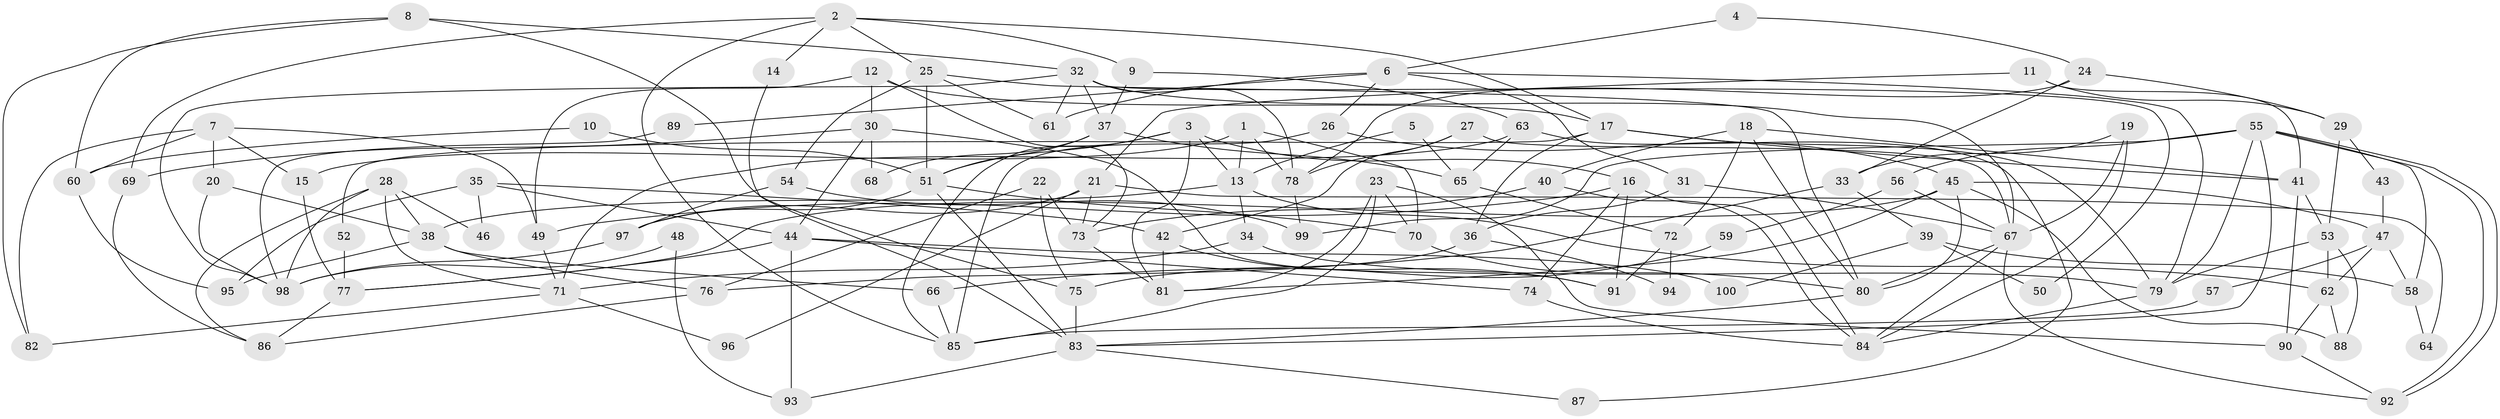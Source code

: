 // Generated by graph-tools (version 1.1) at 2025/38/02/21/25 10:38:59]
// undirected, 100 vertices, 200 edges
graph export_dot {
graph [start="1"]
  node [color=gray90,style=filled];
  1;
  2;
  3;
  4;
  5;
  6;
  7;
  8;
  9;
  10;
  11;
  12;
  13;
  14;
  15;
  16;
  17;
  18;
  19;
  20;
  21;
  22;
  23;
  24;
  25;
  26;
  27;
  28;
  29;
  30;
  31;
  32;
  33;
  34;
  35;
  36;
  37;
  38;
  39;
  40;
  41;
  42;
  43;
  44;
  45;
  46;
  47;
  48;
  49;
  50;
  51;
  52;
  53;
  54;
  55;
  56;
  57;
  58;
  59;
  60;
  61;
  62;
  63;
  64;
  65;
  66;
  67;
  68;
  69;
  70;
  71;
  72;
  73;
  74;
  75;
  76;
  77;
  78;
  79;
  80;
  81;
  82;
  83;
  84;
  85;
  86;
  87;
  88;
  89;
  90;
  91;
  92;
  93;
  94;
  95;
  96;
  97;
  98;
  99;
  100;
  1 -- 15;
  1 -- 78;
  1 -- 13;
  1 -- 70;
  2 -- 85;
  2 -- 17;
  2 -- 9;
  2 -- 14;
  2 -- 25;
  2 -- 69;
  3 -- 13;
  3 -- 51;
  3 -- 16;
  3 -- 81;
  3 -- 85;
  4 -- 24;
  4 -- 6;
  5 -- 65;
  5 -- 13;
  6 -- 26;
  6 -- 61;
  6 -- 31;
  6 -- 79;
  6 -- 89;
  7 -- 82;
  7 -- 49;
  7 -- 15;
  7 -- 20;
  7 -- 60;
  8 -- 60;
  8 -- 32;
  8 -- 75;
  8 -- 82;
  9 -- 37;
  9 -- 63;
  10 -- 51;
  10 -- 60;
  11 -- 41;
  11 -- 21;
  11 -- 29;
  12 -- 17;
  12 -- 73;
  12 -- 30;
  12 -- 49;
  13 -- 38;
  13 -- 34;
  13 -- 62;
  14 -- 83;
  15 -- 77;
  16 -- 84;
  16 -- 49;
  16 -- 74;
  16 -- 91;
  17 -- 41;
  17 -- 79;
  17 -- 36;
  17 -- 52;
  18 -- 80;
  18 -- 72;
  18 -- 40;
  18 -- 41;
  19 -- 67;
  19 -- 84;
  19 -- 33;
  20 -- 38;
  20 -- 98;
  21 -- 97;
  21 -- 73;
  21 -- 64;
  21 -- 96;
  22 -- 76;
  22 -- 75;
  22 -- 73;
  23 -- 70;
  23 -- 81;
  23 -- 85;
  23 -- 90;
  24 -- 78;
  24 -- 29;
  24 -- 33;
  25 -- 51;
  25 -- 54;
  25 -- 61;
  25 -- 80;
  26 -- 85;
  26 -- 45;
  27 -- 42;
  27 -- 67;
  27 -- 78;
  28 -- 86;
  28 -- 98;
  28 -- 38;
  28 -- 46;
  28 -- 71;
  29 -- 53;
  29 -- 43;
  30 -- 44;
  30 -- 68;
  30 -- 69;
  30 -- 91;
  31 -- 67;
  31 -- 36;
  32 -- 78;
  32 -- 67;
  32 -- 37;
  32 -- 50;
  32 -- 61;
  32 -- 98;
  33 -- 39;
  33 -- 66;
  34 -- 71;
  34 -- 79;
  35 -- 42;
  35 -- 44;
  35 -- 46;
  35 -- 95;
  36 -- 76;
  36 -- 94;
  37 -- 51;
  37 -- 65;
  37 -- 68;
  38 -- 66;
  38 -- 76;
  38 -- 95;
  39 -- 58;
  39 -- 50;
  39 -- 100;
  40 -- 73;
  40 -- 84;
  41 -- 53;
  41 -- 90;
  42 -- 81;
  42 -- 91;
  43 -- 47;
  44 -- 74;
  44 -- 77;
  44 -- 93;
  44 -- 100;
  45 -- 80;
  45 -- 88;
  45 -- 47;
  45 -- 77;
  45 -- 81;
  47 -- 62;
  47 -- 57;
  47 -- 58;
  48 -- 98;
  48 -- 93;
  49 -- 71;
  51 -- 70;
  51 -- 83;
  51 -- 97;
  52 -- 77;
  53 -- 79;
  53 -- 62;
  53 -- 88;
  54 -- 97;
  54 -- 99;
  55 -- 92;
  55 -- 92;
  55 -- 79;
  55 -- 56;
  55 -- 58;
  55 -- 83;
  55 -- 99;
  56 -- 67;
  56 -- 59;
  57 -- 85;
  58 -- 64;
  59 -- 75;
  60 -- 95;
  62 -- 90;
  62 -- 88;
  63 -- 71;
  63 -- 65;
  63 -- 87;
  65 -- 72;
  66 -- 85;
  67 -- 92;
  67 -- 84;
  67 -- 80;
  69 -- 86;
  70 -- 80;
  71 -- 82;
  71 -- 96;
  72 -- 91;
  72 -- 94;
  73 -- 81;
  74 -- 84;
  75 -- 83;
  76 -- 86;
  77 -- 86;
  78 -- 99;
  79 -- 84;
  80 -- 83;
  83 -- 87;
  83 -- 93;
  89 -- 98;
  90 -- 92;
  97 -- 98;
}
